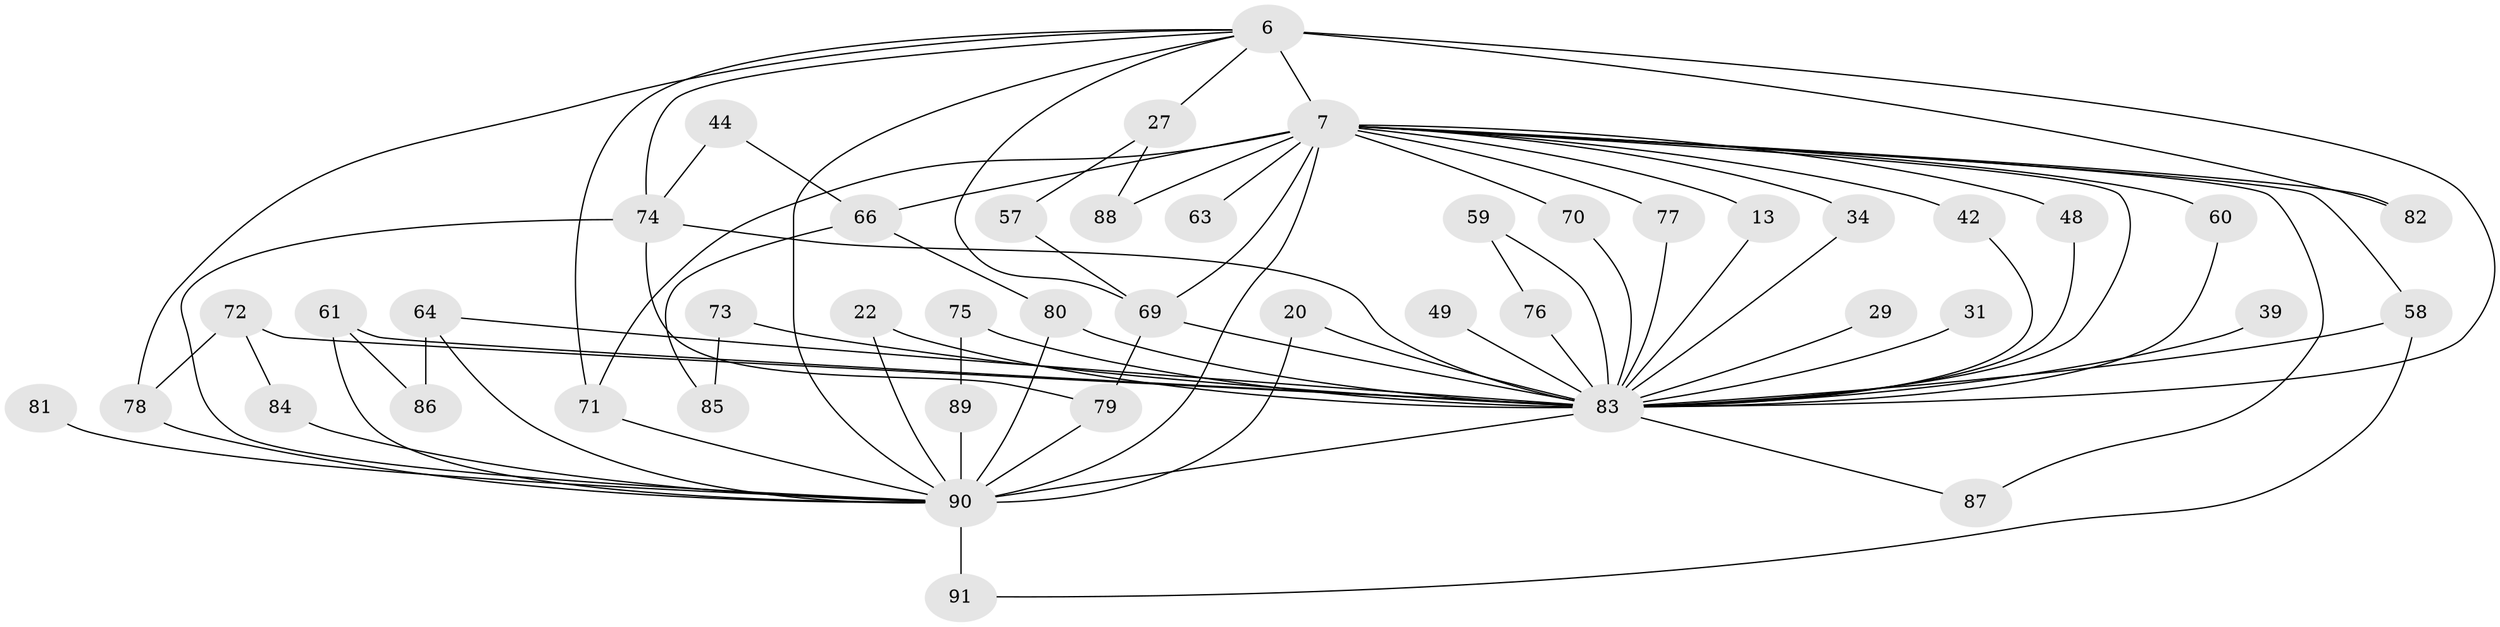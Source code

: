 // original degree distribution, {23: 0.01098901098901099, 20: 0.02197802197802198, 18: 0.01098901098901099, 15: 0.01098901098901099, 16: 0.01098901098901099, 12: 0.01098901098901099, 27: 0.01098901098901099, 21: 0.01098901098901099, 22: 0.01098901098901099, 4: 0.12087912087912088, 2: 0.5384615384615384, 3: 0.16483516483516483, 6: 0.03296703296703297, 5: 0.03296703296703297}
// Generated by graph-tools (version 1.1) at 2025/43/03/09/25 04:43:19]
// undirected, 45 vertices, 82 edges
graph export_dot {
graph [start="1"]
  node [color=gray90,style=filled];
  6 [super="+5"];
  7 [super="+3+4"];
  13;
  20;
  22;
  27;
  29;
  31;
  34;
  39;
  42;
  44;
  48;
  49;
  57;
  58 [super="+18+43"];
  59 [super="+36"];
  60;
  61 [super="+33"];
  63;
  64 [super="+51+53+55"];
  66 [super="+25+56"];
  69 [super="+40"];
  70;
  71 [super="+35+65"];
  72 [super="+41+50"];
  73 [super="+47"];
  74 [super="+37+17"];
  75;
  76;
  77;
  78 [super="+23"];
  79 [super="+68+54"];
  80 [super="+32"];
  81 [super="+15"];
  82;
  83 [super="+67+9"];
  84;
  85;
  86;
  87;
  88;
  89 [super="+52+46"];
  90 [super="+14+10"];
  91 [super="+24"];
  6 -- 7 [weight=6];
  6 -- 27 [weight=2];
  6 -- 74 [weight=3];
  6 -- 82;
  6 -- 90 [weight=5];
  6 -- 71;
  6 -- 78;
  6 -- 69;
  6 -- 83 [weight=6];
  7 -- 13;
  7 -- 60;
  7 -- 63 [weight=2];
  7 -- 69 [weight=6];
  7 -- 77;
  7 -- 66 [weight=4];
  7 -- 70;
  7 -- 82;
  7 -- 88;
  7 -- 42;
  7 -- 48;
  7 -- 34;
  7 -- 87;
  7 -- 58;
  7 -- 71;
  7 -- 90 [weight=6];
  7 -- 83 [weight=11];
  13 -- 83;
  20 -- 90;
  20 -- 83;
  22 -- 90;
  22 -- 83;
  27 -- 57;
  27 -- 88;
  29 -- 83;
  31 -- 83 [weight=2];
  34 -- 83;
  39 -- 83 [weight=2];
  42 -- 83;
  44 -- 66;
  44 -- 74;
  48 -- 83;
  49 -- 83 [weight=2];
  57 -- 69;
  58 -- 91;
  58 -- 83 [weight=3];
  59 -- 76;
  59 -- 83 [weight=3];
  60 -- 83;
  61 -- 86;
  61 -- 90 [weight=2];
  61 -- 83;
  64 -- 86;
  64 -- 90;
  64 -- 83 [weight=6];
  66 -- 85;
  66 -- 80;
  69 -- 79;
  69 -- 83 [weight=3];
  70 -- 83;
  71 -- 90 [weight=2];
  72 -- 84;
  72 -- 78;
  72 -- 83 [weight=3];
  73 -- 85;
  73 -- 83 [weight=2];
  74 -- 79;
  74 -- 90;
  74 -- 83;
  75 -- 89;
  75 -- 83;
  76 -- 83;
  77 -- 83;
  78 -- 90;
  79 -- 90 [weight=2];
  80 -- 90;
  80 -- 83;
  81 -- 90 [weight=3];
  83 -- 90 [weight=8];
  83 -- 87;
  84 -- 90;
  89 -- 90 [weight=4];
  90 -- 91 [weight=2];
}
